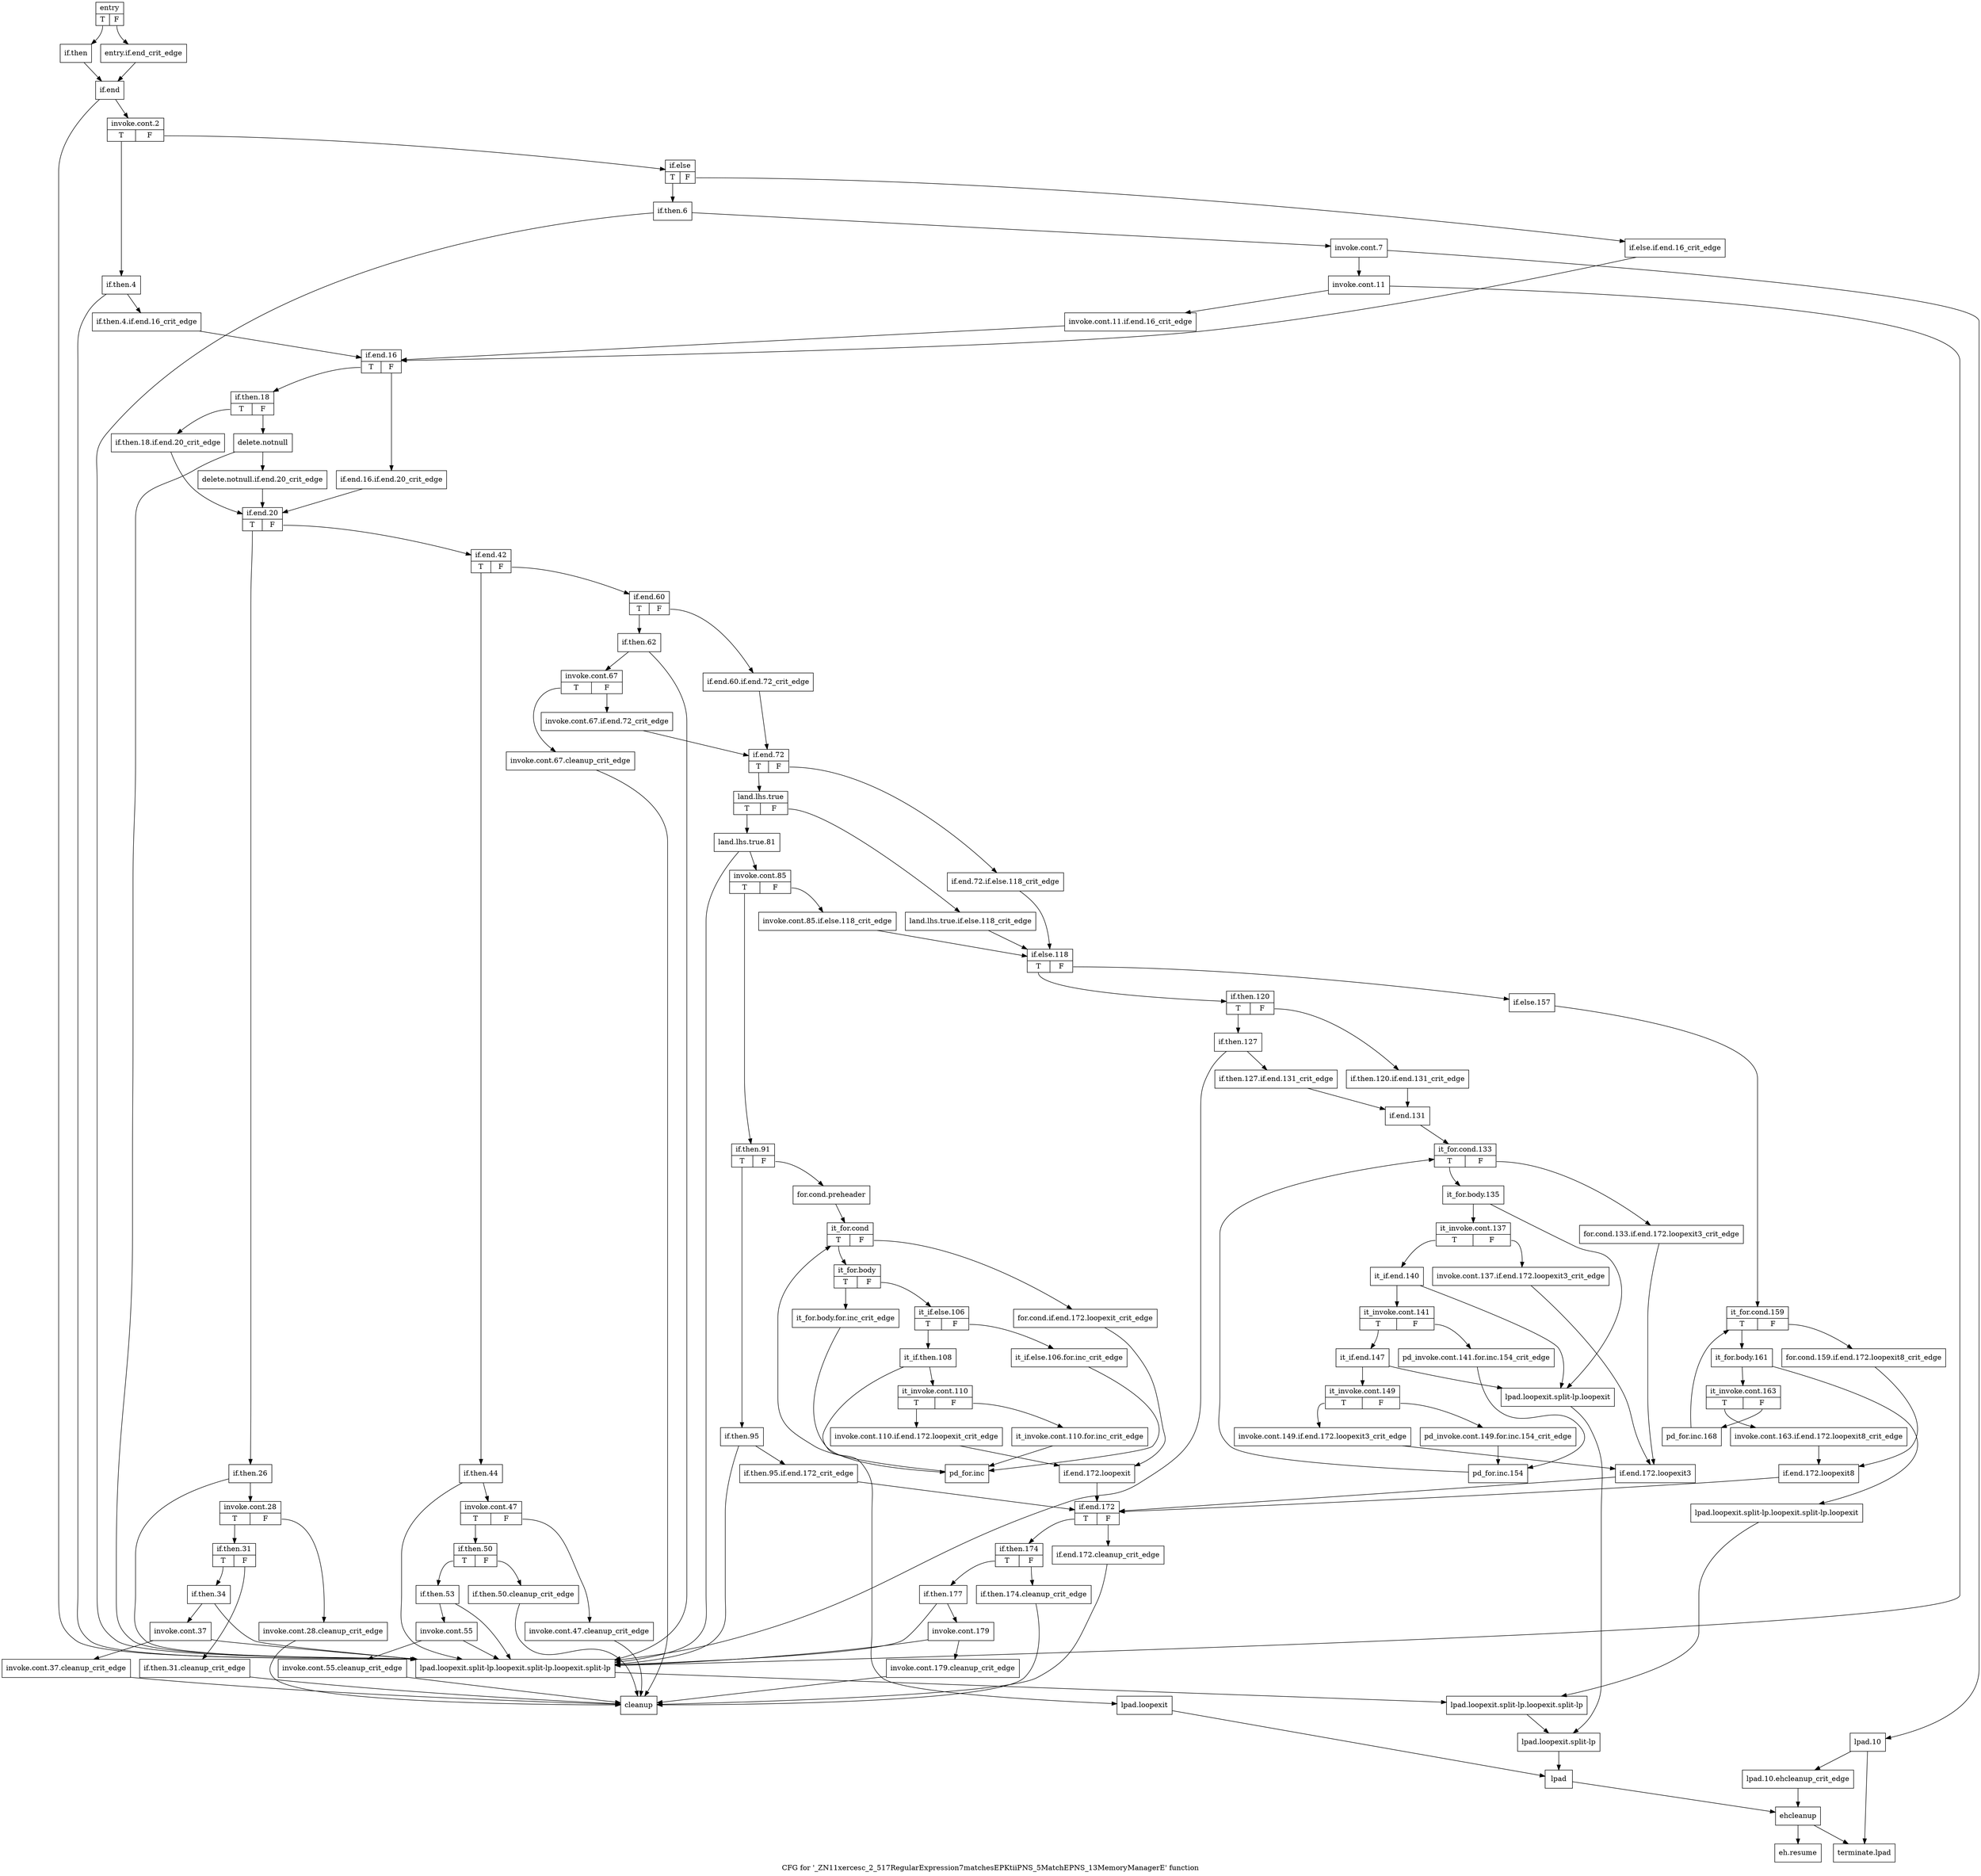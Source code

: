 digraph "CFG for '_ZN11xercesc_2_517RegularExpression7matchesEPKtiiPNS_5MatchEPNS_13MemoryManagerE' function" {
	label="CFG for '_ZN11xercesc_2_517RegularExpression7matchesEPKtiiPNS_5MatchEPNS_13MemoryManagerE' function";

	Node0x3f557c0 [shape=record,label="{entry|{<s0>T|<s1>F}}"];
	Node0x3f557c0:s0 -> Node0x3f55860;
	Node0x3f557c0:s1 -> Node0x3f55810;
	Node0x3f55810 [shape=record,label="{entry.if.end_crit_edge}"];
	Node0x3f55810 -> Node0x3f558b0;
	Node0x3f55860 [shape=record,label="{if.then}"];
	Node0x3f55860 -> Node0x3f558b0;
	Node0x3f558b0 [shape=record,label="{if.end}"];
	Node0x3f558b0 -> Node0x3f55900;
	Node0x3f558b0 -> Node0x3f55ae0;
	Node0x3f55900 [shape=record,label="{invoke.cont.2|{<s0>T|<s1>F}}"];
	Node0x3f55900:s0 -> Node0x3f55950;
	Node0x3f55900:s1 -> Node0x3f55c20;
	Node0x3f55950 [shape=record,label="{if.then.4}"];
	Node0x3f55950 -> Node0x3f559a0;
	Node0x3f55950 -> Node0x3f55ae0;
	Node0x3f559a0 [shape=record,label="{if.then.4.if.end.16_crit_edge}"];
	Node0x3f559a0 -> Node0x3f55ea0;
	Node0x3f559f0 [shape=record,label="{lpad.loopexit}"];
	Node0x3f559f0 -> Node0x3f55bd0;
	Node0x3f55a40 [shape=record,label="{lpad.loopexit.split-lp.loopexit}"];
	Node0x3f55a40 -> Node0x3f55b80;
	Node0x3f55a90 [shape=record,label="{lpad.loopexit.split-lp.loopexit.split-lp.loopexit}"];
	Node0x3f55a90 -> Node0x3f55b30;
	Node0x3f55ae0 [shape=record,label="{lpad.loopexit.split-lp.loopexit.split-lp.loopexit.split-lp}"];
	Node0x3f55ae0 -> Node0x3f55b30;
	Node0x3f55b30 [shape=record,label="{lpad.loopexit.split-lp.loopexit.split-lp}"];
	Node0x3f55b30 -> Node0x3f55b80;
	Node0x3f55b80 [shape=record,label="{lpad.loopexit.split-lp}"];
	Node0x3f55b80 -> Node0x3f55bd0;
	Node0x3f55bd0 [shape=record,label="{lpad}"];
	Node0x3f55bd0 -> Node0x3f57a70;
	Node0x3f55c20 [shape=record,label="{if.else|{<s0>T|<s1>F}}"];
	Node0x3f55c20:s0 -> Node0x3f55cc0;
	Node0x3f55c20:s1 -> Node0x3f55c70;
	Node0x3f55c70 [shape=record,label="{if.else.if.end.16_crit_edge}"];
	Node0x3f55c70 -> Node0x3f55ea0;
	Node0x3f55cc0 [shape=record,label="{if.then.6}"];
	Node0x3f55cc0 -> Node0x3f55d10;
	Node0x3f55cc0 -> Node0x3f55ae0;
	Node0x3f55d10 [shape=record,label="{invoke.cont.7}"];
	Node0x3f55d10 -> Node0x3f55d60;
	Node0x3f55d10 -> Node0x3f55e00;
	Node0x3f55d60 [shape=record,label="{invoke.cont.11}"];
	Node0x3f55d60 -> Node0x3f55db0;
	Node0x3f55d60 -> Node0x3f55ae0;
	Node0x3f55db0 [shape=record,label="{invoke.cont.11.if.end.16_crit_edge}"];
	Node0x3f55db0 -> Node0x3f55ea0;
	Node0x3f55e00 [shape=record,label="{lpad.10}"];
	Node0x3f55e00 -> Node0x3f55e50;
	Node0x3f55e00 -> Node0x3f57b10;
	Node0x3f55e50 [shape=record,label="{lpad.10.ehcleanup_crit_edge}"];
	Node0x3f55e50 -> Node0x3f57a70;
	Node0x3f55ea0 [shape=record,label="{if.end.16|{<s0>T|<s1>F}}"];
	Node0x3f55ea0:s0 -> Node0x3f55f40;
	Node0x3f55ea0:s1 -> Node0x3f55ef0;
	Node0x3f55ef0 [shape=record,label="{if.end.16.if.end.20_crit_edge}"];
	Node0x3f55ef0 -> Node0x3f56080;
	Node0x3f55f40 [shape=record,label="{if.then.18|{<s0>T|<s1>F}}"];
	Node0x3f55f40:s0 -> Node0x3f55f90;
	Node0x3f55f40:s1 -> Node0x3f55fe0;
	Node0x3f55f90 [shape=record,label="{if.then.18.if.end.20_crit_edge}"];
	Node0x3f55f90 -> Node0x3f56080;
	Node0x3f55fe0 [shape=record,label="{delete.notnull}"];
	Node0x3f55fe0 -> Node0x3f56030;
	Node0x3f55fe0 -> Node0x3f55ae0;
	Node0x3f56030 [shape=record,label="{delete.notnull.if.end.20_crit_edge}"];
	Node0x3f56030 -> Node0x3f56080;
	Node0x3f56080 [shape=record,label="{if.end.20|{<s0>T|<s1>F}}"];
	Node0x3f56080:s0 -> Node0x3f560d0;
	Node0x3f56080:s1 -> Node0x3f56350;
	Node0x3f560d0 [shape=record,label="{if.then.26}"];
	Node0x3f560d0 -> Node0x3f56120;
	Node0x3f560d0 -> Node0x3f55ae0;
	Node0x3f56120 [shape=record,label="{invoke.cont.28|{<s0>T|<s1>F}}"];
	Node0x3f56120:s0 -> Node0x3f561c0;
	Node0x3f56120:s1 -> Node0x3f56170;
	Node0x3f56170 [shape=record,label="{invoke.cont.28.cleanup_crit_edge}"];
	Node0x3f56170 -> Node0x3f57a20;
	Node0x3f561c0 [shape=record,label="{if.then.31|{<s0>T|<s1>F}}"];
	Node0x3f561c0:s0 -> Node0x3f56260;
	Node0x3f561c0:s1 -> Node0x3f56210;
	Node0x3f56210 [shape=record,label="{if.then.31.cleanup_crit_edge}"];
	Node0x3f56210 -> Node0x3f57a20;
	Node0x3f56260 [shape=record,label="{if.then.34}"];
	Node0x3f56260 -> Node0x3f562b0;
	Node0x3f56260 -> Node0x3f55ae0;
	Node0x3f562b0 [shape=record,label="{invoke.cont.37}"];
	Node0x3f562b0 -> Node0x3f56300;
	Node0x3f562b0 -> Node0x3f55ae0;
	Node0x3f56300 [shape=record,label="{invoke.cont.37.cleanup_crit_edge}"];
	Node0x3f56300 -> Node0x3f57a20;
	Node0x3f56350 [shape=record,label="{if.end.42|{<s0>T|<s1>F}}"];
	Node0x3f56350:s0 -> Node0x3f563a0;
	Node0x3f56350:s1 -> Node0x3f56620;
	Node0x3f563a0 [shape=record,label="{if.then.44}"];
	Node0x3f563a0 -> Node0x3f563f0;
	Node0x3f563a0 -> Node0x3f55ae0;
	Node0x3f563f0 [shape=record,label="{invoke.cont.47|{<s0>T|<s1>F}}"];
	Node0x3f563f0:s0 -> Node0x3f56490;
	Node0x3f563f0:s1 -> Node0x3f56440;
	Node0x3f56440 [shape=record,label="{invoke.cont.47.cleanup_crit_edge}"];
	Node0x3f56440 -> Node0x3f57a20;
	Node0x3f56490 [shape=record,label="{if.then.50|{<s0>T|<s1>F}}"];
	Node0x3f56490:s0 -> Node0x3f56530;
	Node0x3f56490:s1 -> Node0x3f564e0;
	Node0x3f564e0 [shape=record,label="{if.then.50.cleanup_crit_edge}"];
	Node0x3f564e0 -> Node0x3f57a20;
	Node0x3f56530 [shape=record,label="{if.then.53}"];
	Node0x3f56530 -> Node0x3f56580;
	Node0x3f56530 -> Node0x3f55ae0;
	Node0x3f56580 [shape=record,label="{invoke.cont.55}"];
	Node0x3f56580 -> Node0x3f565d0;
	Node0x3f56580 -> Node0x3f55ae0;
	Node0x3f565d0 [shape=record,label="{invoke.cont.55.cleanup_crit_edge}"];
	Node0x3f565d0 -> Node0x3f57a20;
	Node0x3f56620 [shape=record,label="{if.end.60|{<s0>T|<s1>F}}"];
	Node0x3f56620:s0 -> Node0x3f566c0;
	Node0x3f56620:s1 -> Node0x3f56670;
	Node0x3f56670 [shape=record,label="{if.end.60.if.end.72_crit_edge}"];
	Node0x3f56670 -> Node0x3f56800;
	Node0x3f566c0 [shape=record,label="{if.then.62}"];
	Node0x3f566c0 -> Node0x3f56710;
	Node0x3f566c0 -> Node0x3f55ae0;
	Node0x3f56710 [shape=record,label="{invoke.cont.67|{<s0>T|<s1>F}}"];
	Node0x3f56710:s0 -> Node0x3f567b0;
	Node0x3f56710:s1 -> Node0x3f56760;
	Node0x3f56760 [shape=record,label="{invoke.cont.67.if.end.72_crit_edge}"];
	Node0x3f56760 -> Node0x3f56800;
	Node0x3f567b0 [shape=record,label="{invoke.cont.67.cleanup_crit_edge}"];
	Node0x3f567b0 -> Node0x3f57a20;
	Node0x3f56800 [shape=record,label="{if.end.72|{<s0>T|<s1>F}}"];
	Node0x3f56800:s0 -> Node0x3f568a0;
	Node0x3f56800:s1 -> Node0x3f56850;
	Node0x3f56850 [shape=record,label="{if.end.72.if.else.118_crit_edge}"];
	Node0x3f56850 -> Node0x3f56ee0;
	Node0x3f568a0 [shape=record,label="{land.lhs.true|{<s0>T|<s1>F}}"];
	Node0x3f568a0:s0 -> Node0x3f56940;
	Node0x3f568a0:s1 -> Node0x3f568f0;
	Node0x3f568f0 [shape=record,label="{land.lhs.true.if.else.118_crit_edge}"];
	Node0x3f568f0 -> Node0x3f56ee0;
	Node0x3f56940 [shape=record,label="{land.lhs.true.81}"];
	Node0x3f56940 -> Node0x3f56990;
	Node0x3f56940 -> Node0x3f55ae0;
	Node0x3f56990 [shape=record,label="{invoke.cont.85|{<s0>T|<s1>F}}"];
	Node0x3f56990:s0 -> Node0x3f56a30;
	Node0x3f56990:s1 -> Node0x3f569e0;
	Node0x3f569e0 [shape=record,label="{invoke.cont.85.if.else.118_crit_edge}"];
	Node0x3f569e0 -> Node0x3f56ee0;
	Node0x3f56a30 [shape=record,label="{if.then.91|{<s0>T|<s1>F}}"];
	Node0x3f56a30:s0 -> Node0x3f56ad0;
	Node0x3f56a30:s1 -> Node0x3f56a80;
	Node0x3f56a80 [shape=record,label="{for.cond.preheader}"];
	Node0x3f56a80 -> Node0x3f56b70;
	Node0x3f56ad0 [shape=record,label="{if.then.95}"];
	Node0x3f56ad0 -> Node0x3f56b20;
	Node0x3f56ad0 -> Node0x3f55ae0;
	Node0x3f56b20 [shape=record,label="{if.then.95.if.end.172_crit_edge}"];
	Node0x3f56b20 -> Node0x3f577f0;
	Node0x3f56b70 [shape=record,label="{it_for.cond|{<s0>T|<s1>F}}"];
	Node0x3f56b70:s0 -> Node0x3f56c10;
	Node0x3f56b70:s1 -> Node0x3f56bc0;
	Node0x3f56bc0 [shape=record,label="{for.cond.if.end.172.loopexit_crit_edge}"];
	Node0x3f56bc0 -> Node0x3f57700;
	Node0x3f56c10 [shape=record,label="{it_for.body|{<s0>T|<s1>F}}"];
	Node0x3f56c10:s0 -> Node0x3f56c60;
	Node0x3f56c10:s1 -> Node0x3f56cb0;
	Node0x3f56c60 [shape=record,label="{it_for.body.for.inc_crit_edge}"];
	Node0x3f56c60 -> Node0x3f56e90;
	Node0x3f56cb0 [shape=record,label="{it_if.else.106|{<s0>T|<s1>F}}"];
	Node0x3f56cb0:s0 -> Node0x3f56d50;
	Node0x3f56cb0:s1 -> Node0x3f56d00;
	Node0x3f56d00 [shape=record,label="{it_if.else.106.for.inc_crit_edge}"];
	Node0x3f56d00 -> Node0x3f56e90;
	Node0x3f56d50 [shape=record,label="{it_if.then.108}"];
	Node0x3f56d50 -> Node0x3f56da0;
	Node0x3f56d50 -> Node0x3f559f0;
	Node0x3f56da0 [shape=record,label="{it_invoke.cont.110|{<s0>T|<s1>F}}"];
	Node0x3f56da0:s0 -> Node0x3f56e40;
	Node0x3f56da0:s1 -> Node0x3f56df0;
	Node0x3f56df0 [shape=record,label="{it_invoke.cont.110.for.inc_crit_edge}"];
	Node0x3f56df0 -> Node0x3f56e90;
	Node0x3f56e40 [shape=record,label="{invoke.cont.110.if.end.172.loopexit_crit_edge}"];
	Node0x3f56e40 -> Node0x3f57700;
	Node0x3f56e90 [shape=record,label="{pd_for.inc}"];
	Node0x3f56e90 -> Node0x3f56b70;
	Node0x3f56ee0 [shape=record,label="{if.else.118|{<s0>T|<s1>F}}"];
	Node0x3f56ee0:s0 -> Node0x3f56f30;
	Node0x3f56ee0:s1 -> Node0x3f574d0;
	Node0x3f56f30 [shape=record,label="{if.then.120|{<s0>T|<s1>F}}"];
	Node0x3f56f30:s0 -> Node0x3f56fd0;
	Node0x3f56f30:s1 -> Node0x3f56f80;
	Node0x3f56f80 [shape=record,label="{if.then.120.if.end.131_crit_edge}"];
	Node0x3f56f80 -> Node0x3f57070;
	Node0x3f56fd0 [shape=record,label="{if.then.127}"];
	Node0x3f56fd0 -> Node0x3f57020;
	Node0x3f56fd0 -> Node0x3f55ae0;
	Node0x3f57020 [shape=record,label="{if.then.127.if.end.131_crit_edge}"];
	Node0x3f57020 -> Node0x3f57070;
	Node0x3f57070 [shape=record,label="{if.end.131}"];
	Node0x3f57070 -> Node0x3f570c0;
	Node0x3f570c0 [shape=record,label="{it_for.cond.133|{<s0>T|<s1>F}}"];
	Node0x3f570c0:s0 -> Node0x3f57160;
	Node0x3f570c0:s1 -> Node0x3f57110;
	Node0x3f57110 [shape=record,label="{for.cond.133.if.end.172.loopexit3_crit_edge}"];
	Node0x3f57110 -> Node0x3f57750;
	Node0x3f57160 [shape=record,label="{it_for.body.135}"];
	Node0x3f57160 -> Node0x3f571b0;
	Node0x3f57160 -> Node0x3f55a40;
	Node0x3f571b0 [shape=record,label="{it_invoke.cont.137|{<s0>T|<s1>F}}"];
	Node0x3f571b0:s0 -> Node0x3f57250;
	Node0x3f571b0:s1 -> Node0x3f57200;
	Node0x3f57200 [shape=record,label="{invoke.cont.137.if.end.172.loopexit3_crit_edge}"];
	Node0x3f57200 -> Node0x3f57750;
	Node0x3f57250 [shape=record,label="{it_if.end.140}"];
	Node0x3f57250 -> Node0x3f572a0;
	Node0x3f57250 -> Node0x3f55a40;
	Node0x3f572a0 [shape=record,label="{it_invoke.cont.141|{<s0>T|<s1>F}}"];
	Node0x3f572a0:s0 -> Node0x3f57340;
	Node0x3f572a0:s1 -> Node0x3f572f0;
	Node0x3f572f0 [shape=record,label="{pd_invoke.cont.141.for.inc.154_crit_edge}"];
	Node0x3f572f0 -> Node0x3f57480;
	Node0x3f57340 [shape=record,label="{it_if.end.147}"];
	Node0x3f57340 -> Node0x3f57390;
	Node0x3f57340 -> Node0x3f55a40;
	Node0x3f57390 [shape=record,label="{it_invoke.cont.149|{<s0>T|<s1>F}}"];
	Node0x3f57390:s0 -> Node0x3f57430;
	Node0x3f57390:s1 -> Node0x3f573e0;
	Node0x3f573e0 [shape=record,label="{pd_invoke.cont.149.for.inc.154_crit_edge}"];
	Node0x3f573e0 -> Node0x3f57480;
	Node0x3f57430 [shape=record,label="{invoke.cont.149.if.end.172.loopexit3_crit_edge}"];
	Node0x3f57430 -> Node0x3f57750;
	Node0x3f57480 [shape=record,label="{pd_for.inc.154}"];
	Node0x3f57480 -> Node0x3f570c0;
	Node0x3f574d0 [shape=record,label="{if.else.157}"];
	Node0x3f574d0 -> Node0x3f57520;
	Node0x3f57520 [shape=record,label="{it_for.cond.159|{<s0>T|<s1>F}}"];
	Node0x3f57520:s0 -> Node0x3f575c0;
	Node0x3f57520:s1 -> Node0x3f57570;
	Node0x3f57570 [shape=record,label="{for.cond.159.if.end.172.loopexit8_crit_edge}"];
	Node0x3f57570 -> Node0x3f577a0;
	Node0x3f575c0 [shape=record,label="{it_for.body.161}"];
	Node0x3f575c0 -> Node0x3f57610;
	Node0x3f575c0 -> Node0x3f55a90;
	Node0x3f57610 [shape=record,label="{it_invoke.cont.163|{<s0>T|<s1>F}}"];
	Node0x3f57610:s0 -> Node0x3f57660;
	Node0x3f57610:s1 -> Node0x3f576b0;
	Node0x3f57660 [shape=record,label="{invoke.cont.163.if.end.172.loopexit8_crit_edge}"];
	Node0x3f57660 -> Node0x3f577a0;
	Node0x3f576b0 [shape=record,label="{pd_for.inc.168}"];
	Node0x3f576b0 -> Node0x3f57520;
	Node0x3f57700 [shape=record,label="{if.end.172.loopexit}"];
	Node0x3f57700 -> Node0x3f577f0;
	Node0x3f57750 [shape=record,label="{if.end.172.loopexit3}"];
	Node0x3f57750 -> Node0x3f577f0;
	Node0x3f577a0 [shape=record,label="{if.end.172.loopexit8}"];
	Node0x3f577a0 -> Node0x3f577f0;
	Node0x3f577f0 [shape=record,label="{if.end.172|{<s0>T|<s1>F}}"];
	Node0x3f577f0:s0 -> Node0x3f57890;
	Node0x3f577f0:s1 -> Node0x3f57840;
	Node0x3f57840 [shape=record,label="{if.end.172.cleanup_crit_edge}"];
	Node0x3f57840 -> Node0x3f57a20;
	Node0x3f57890 [shape=record,label="{if.then.174|{<s0>T|<s1>F}}"];
	Node0x3f57890:s0 -> Node0x3f57930;
	Node0x3f57890:s1 -> Node0x3f578e0;
	Node0x3f578e0 [shape=record,label="{if.then.174.cleanup_crit_edge}"];
	Node0x3f578e0 -> Node0x3f57a20;
	Node0x3f57930 [shape=record,label="{if.then.177}"];
	Node0x3f57930 -> Node0x3f57980;
	Node0x3f57930 -> Node0x3f55ae0;
	Node0x3f57980 [shape=record,label="{invoke.cont.179}"];
	Node0x3f57980 -> Node0x3f579d0;
	Node0x3f57980 -> Node0x3f55ae0;
	Node0x3f579d0 [shape=record,label="{invoke.cont.179.cleanup_crit_edge}"];
	Node0x3f579d0 -> Node0x3f57a20;
	Node0x3f57a20 [shape=record,label="{cleanup}"];
	Node0x3f57a70 [shape=record,label="{ehcleanup}"];
	Node0x3f57a70 -> Node0x3f57ac0;
	Node0x3f57a70 -> Node0x3f57b10;
	Node0x3f57ac0 [shape=record,label="{eh.resume}"];
	Node0x3f57b10 [shape=record,label="{terminate.lpad}"];
}
